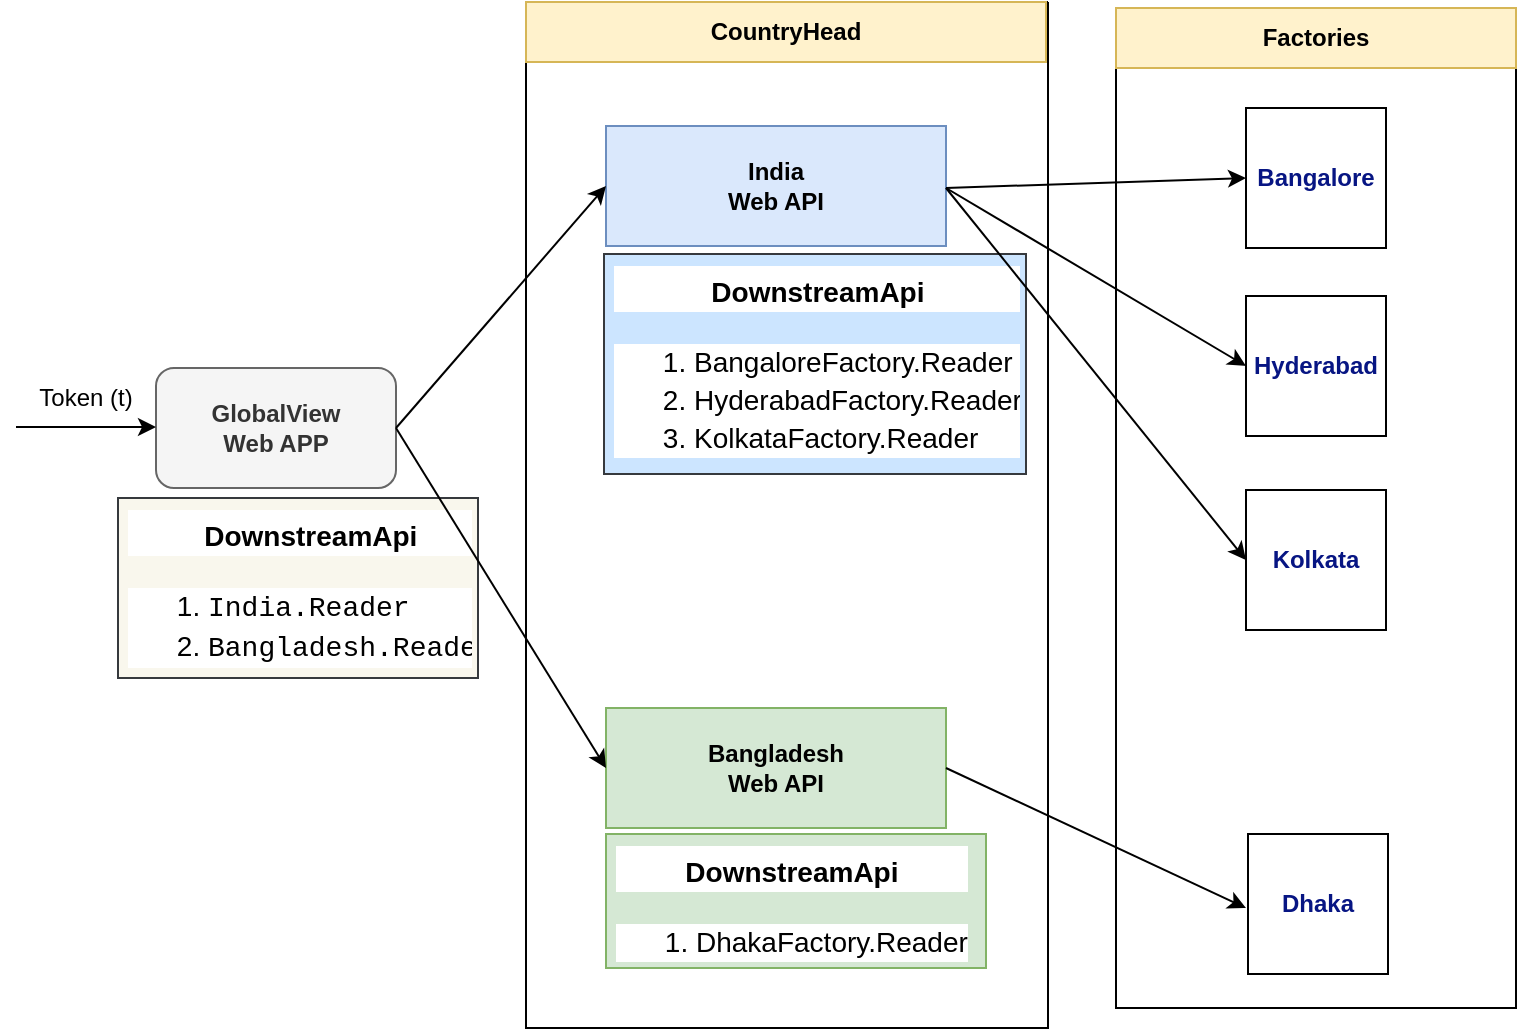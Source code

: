 <mxfile version="24.0.0" type="device">
  <diagram id="C5RBs43oDa-KdzZeNtuy" name="Page-1">
    <mxGraphModel dx="1050" dy="530" grid="1" gridSize="10" guides="1" tooltips="1" connect="1" arrows="1" fold="1" page="1" pageScale="1" pageWidth="827" pageHeight="1169" math="0" shadow="0">
      <root>
        <mxCell id="WIyWlLk6GJQsqaUBKTNV-0" />
        <mxCell id="WIyWlLk6GJQsqaUBKTNV-1" parent="WIyWlLk6GJQsqaUBKTNV-0" />
        <mxCell id="UDYYu-_8wYLxsJjVWmpE-0" value="&lt;b&gt;GlobalView&lt;br&gt;Web APP&lt;/b&gt;" style="rounded=1;whiteSpace=wrap;html=1;fillColor=#f5f5f5;strokeColor=#666666;fontColor=#333333;" vertex="1" parent="WIyWlLk6GJQsqaUBKTNV-1">
          <mxGeometry x="85" y="260" width="120" height="60" as="geometry" />
        </mxCell>
        <mxCell id="UDYYu-_8wYLxsJjVWmpE-1" value="" style="endArrow=classic;html=1;rounded=0;" edge="1" parent="WIyWlLk6GJQsqaUBKTNV-1">
          <mxGeometry width="50" height="50" relative="1" as="geometry">
            <mxPoint x="15" y="289.5" as="sourcePoint" />
            <mxPoint x="85" y="289.5" as="targetPoint" />
          </mxGeometry>
        </mxCell>
        <mxCell id="UDYYu-_8wYLxsJjVWmpE-3" value="Token (t)" style="text;html=1;align=center;verticalAlign=middle;whiteSpace=wrap;rounded=0;" vertex="1" parent="WIyWlLk6GJQsqaUBKTNV-1">
          <mxGeometry x="20" y="260" width="60" height="30" as="geometry" />
        </mxCell>
        <mxCell id="UDYYu-_8wYLxsJjVWmpE-4" value="&lt;b&gt;India&lt;br&gt;Web API&lt;/b&gt;" style="rounded=0;whiteSpace=wrap;html=1;fillColor=#dae8fc;strokeColor=#6c8ebf;" vertex="1" parent="WIyWlLk6GJQsqaUBKTNV-1">
          <mxGeometry x="310" y="139" width="170" height="60" as="geometry" />
        </mxCell>
        <mxCell id="UDYYu-_8wYLxsJjVWmpE-5" value="&lt;b&gt;Bangladesh&lt;br&gt;Web API&lt;/b&gt;" style="rounded=0;whiteSpace=wrap;html=1;fillColor=#d5e8d4;strokeColor=#82b366;" vertex="1" parent="WIyWlLk6GJQsqaUBKTNV-1">
          <mxGeometry x="310" y="430" width="170" height="60" as="geometry" />
        </mxCell>
        <mxCell id="UDYYu-_8wYLxsJjVWmpE-6" value="&lt;font color=&quot;#071583&quot;&gt;&lt;b&gt;Bangalore&lt;/b&gt;&lt;/font&gt;" style="whiteSpace=wrap;html=1;aspect=fixed;" vertex="1" parent="WIyWlLk6GJQsqaUBKTNV-1">
          <mxGeometry x="630" y="130" width="70" height="70" as="geometry" />
        </mxCell>
        <mxCell id="UDYYu-_8wYLxsJjVWmpE-7" value="&lt;font color=&quot;#071583&quot;&gt;&lt;b&gt;Hyderabad&lt;/b&gt;&lt;/font&gt;" style="whiteSpace=wrap;html=1;aspect=fixed;" vertex="1" parent="WIyWlLk6GJQsqaUBKTNV-1">
          <mxGeometry x="630" y="224" width="70" height="70" as="geometry" />
        </mxCell>
        <mxCell id="UDYYu-_8wYLxsJjVWmpE-8" value="&lt;font color=&quot;#071583&quot;&gt;&lt;b&gt;Kolkata&lt;/b&gt;&lt;/font&gt;" style="whiteSpace=wrap;html=1;aspect=fixed;" vertex="1" parent="WIyWlLk6GJQsqaUBKTNV-1">
          <mxGeometry x="630" y="321" width="70" height="70" as="geometry" />
        </mxCell>
        <mxCell id="UDYYu-_8wYLxsJjVWmpE-9" value="" style="endArrow=classic;html=1;rounded=0;entryX=0;entryY=0.5;entryDx=0;entryDy=0;" edge="1" parent="WIyWlLk6GJQsqaUBKTNV-1" target="UDYYu-_8wYLxsJjVWmpE-6">
          <mxGeometry width="50" height="50" relative="1" as="geometry">
            <mxPoint x="480" y="170" as="sourcePoint" />
            <mxPoint x="530" y="120" as="targetPoint" />
          </mxGeometry>
        </mxCell>
        <mxCell id="UDYYu-_8wYLxsJjVWmpE-11" value="" style="endArrow=classic;html=1;rounded=0;entryX=0;entryY=0.5;entryDx=0;entryDy=0;" edge="1" parent="WIyWlLk6GJQsqaUBKTNV-1" target="UDYYu-_8wYLxsJjVWmpE-7">
          <mxGeometry width="50" height="50" relative="1" as="geometry">
            <mxPoint x="480" y="170" as="sourcePoint" />
            <mxPoint x="530" y="120" as="targetPoint" />
          </mxGeometry>
        </mxCell>
        <mxCell id="UDYYu-_8wYLxsJjVWmpE-12" value="" style="endArrow=classic;html=1;rounded=0;entryX=0;entryY=0.5;entryDx=0;entryDy=0;" edge="1" parent="WIyWlLk6GJQsqaUBKTNV-1" target="UDYYu-_8wYLxsJjVWmpE-4">
          <mxGeometry width="50" height="50" relative="1" as="geometry">
            <mxPoint x="205" y="290" as="sourcePoint" />
            <mxPoint x="255" y="240" as="targetPoint" />
          </mxGeometry>
        </mxCell>
        <mxCell id="UDYYu-_8wYLxsJjVWmpE-14" value="&lt;font color=&quot;#071583&quot;&gt;&lt;b&gt;Dhaka&lt;/b&gt;&lt;/font&gt;" style="whiteSpace=wrap;html=1;aspect=fixed;" vertex="1" parent="WIyWlLk6GJQsqaUBKTNV-1">
          <mxGeometry x="631" y="493" width="70" height="70" as="geometry" />
        </mxCell>
        <mxCell id="UDYYu-_8wYLxsJjVWmpE-15" value="" style="endArrow=classic;html=1;rounded=0;" edge="1" parent="WIyWlLk6GJQsqaUBKTNV-1">
          <mxGeometry width="50" height="50" relative="1" as="geometry">
            <mxPoint x="480" y="460" as="sourcePoint" />
            <mxPoint x="630" y="530" as="targetPoint" />
          </mxGeometry>
        </mxCell>
        <mxCell id="UDYYu-_8wYLxsJjVWmpE-16" value="" style="swimlane;startSize=0;" vertex="1" parent="WIyWlLk6GJQsqaUBKTNV-1">
          <mxGeometry x="565" y="80" width="200" height="500" as="geometry" />
        </mxCell>
        <mxCell id="UDYYu-_8wYLxsJjVWmpE-17" value="&lt;b&gt;Factories&lt;/b&gt;" style="text;html=1;align=center;verticalAlign=middle;whiteSpace=wrap;rounded=0;fillColor=#fff2cc;strokeColor=#d6b656;" vertex="1" parent="UDYYu-_8wYLxsJjVWmpE-16">
          <mxGeometry width="200" height="30" as="geometry" />
        </mxCell>
        <mxCell id="UDYYu-_8wYLxsJjVWmpE-18" value="&lt;h1&gt;&lt;div style=&quot;text-align: center; background-color: rgb(255, 255, 255); line-height: 19px; white-space: pre;&quot;&gt;&lt;font style=&quot;font-size: 14px;&quot; face=&quot;Helvetica&quot;&gt;DownstreamApi&lt;/font&gt;&lt;/div&gt;&lt;/h1&gt;&lt;div style=&quot;background-color: rgb(255, 255, 255); font-size: 14px; line-height: 19px; white-space: pre;&quot;&gt;&lt;div style=&quot;line-height: 19px;&quot;&gt;&lt;ol&gt;&lt;li&gt;BangaloreFactory.Reader&lt;/li&gt;&lt;li&gt;HyderabadFactory.Reader&lt;/li&gt;&lt;li&gt;KolkataFactory.Reader&lt;/li&gt;&lt;/ol&gt;&lt;/div&gt;&lt;/div&gt;&lt;div style=&quot;background-color: rgb(255, 255, 255); font-size: 14px; line-height: 19px; white-space: pre;&quot;&gt;&lt;font face=&quot;Consolas, Courier New, monospace&quot;&gt;&lt;br&gt;&lt;/font&gt;&lt;/div&gt;" style="text;html=1;spacing=5;spacingTop=-20;whiteSpace=wrap;overflow=hidden;rounded=0;fillColor=#cce5ff;strokeColor=#36393d;" vertex="1" parent="WIyWlLk6GJQsqaUBKTNV-1">
          <mxGeometry x="309" y="203" width="211" height="110" as="geometry" />
        </mxCell>
        <mxCell id="UDYYu-_8wYLxsJjVWmpE-19" value="&lt;h1&gt;&lt;div style=&quot;text-align: center; background-color: rgb(255, 255, 255); line-height: 19px; white-space: pre;&quot;&gt;&lt;font style=&quot;font-size: 14px;&quot; face=&quot;Helvetica&quot;&gt;DownstreamApi&lt;/font&gt;&lt;/div&gt;&lt;/h1&gt;&lt;div style=&quot;background-color: rgb(255, 255, 255); font-size: 14px; line-height: 19px; white-space: pre;&quot;&gt;&lt;div style=&quot;line-height: 19px;&quot;&gt;&lt;ol&gt;&lt;li&gt;DhakaFactory.Reader&lt;/li&gt;&lt;/ol&gt;&lt;/div&gt;&lt;/div&gt;" style="text;html=1;spacing=5;spacingTop=-20;whiteSpace=wrap;overflow=hidden;rounded=0;fillColor=#d5e8d4;strokeColor=#82b366;" vertex="1" parent="WIyWlLk6GJQsqaUBKTNV-1">
          <mxGeometry x="310" y="493" width="190" height="67" as="geometry" />
        </mxCell>
        <mxCell id="UDYYu-_8wYLxsJjVWmpE-10" value="" style="endArrow=classic;html=1;rounded=0;entryX=0;entryY=0.5;entryDx=0;entryDy=0;" edge="1" parent="WIyWlLk6GJQsqaUBKTNV-1" target="UDYYu-_8wYLxsJjVWmpE-8">
          <mxGeometry width="50" height="50" relative="1" as="geometry">
            <mxPoint x="480" y="170" as="sourcePoint" />
            <mxPoint x="530" y="120" as="targetPoint" />
          </mxGeometry>
        </mxCell>
        <mxCell id="UDYYu-_8wYLxsJjVWmpE-20" value="&lt;h1&gt;&lt;div style=&quot;text-align: center; background-color: rgb(255, 255, 255); line-height: 19px; white-space: pre;&quot;&gt;&lt;font style=&quot;font-size: 14px;&quot; face=&quot;Helvetica&quot;&gt;DownstreamApi&lt;/font&gt;&lt;/div&gt;&lt;/h1&gt;&lt;div style=&quot;background-color: rgb(255, 255, 255); font-size: 14px; line-height: 19px; white-space: pre;&quot;&gt;&lt;div style=&quot;line-height: 19px;&quot;&gt;&lt;ol&gt;&lt;li&gt;&lt;div style=&quot;font-family: Consolas, &amp;quot;Courier New&amp;quot;, monospace; line-height: 19px;&quot;&gt;India.Reader&lt;/div&gt;&lt;/li&gt;&lt;li&gt;&lt;div style=&quot;font-family: Consolas, &amp;quot;Courier New&amp;quot;, monospace; line-height: 19px;&quot;&gt;Bangladesh.Reader&lt;/div&gt;&lt;/li&gt;&lt;/ol&gt;&lt;/div&gt;&lt;/div&gt;" style="text;html=1;spacing=5;spacingTop=-20;whiteSpace=wrap;overflow=hidden;rounded=0;fillColor=#f9f7ed;strokeColor=#36393d;" vertex="1" parent="WIyWlLk6GJQsqaUBKTNV-1">
          <mxGeometry x="66" y="325" width="180" height="90" as="geometry" />
        </mxCell>
        <mxCell id="UDYYu-_8wYLxsJjVWmpE-13" value="" style="endArrow=classic;html=1;rounded=0;entryX=0;entryY=0.5;entryDx=0;entryDy=0;exitX=1;exitY=0.5;exitDx=0;exitDy=0;" edge="1" parent="WIyWlLk6GJQsqaUBKTNV-1" source="UDYYu-_8wYLxsJjVWmpE-0" target="UDYYu-_8wYLxsJjVWmpE-5">
          <mxGeometry width="50" height="50" relative="1" as="geometry">
            <mxPoint x="215" y="300" as="sourcePoint" />
            <mxPoint x="320" y="179" as="targetPoint" />
          </mxGeometry>
        </mxCell>
        <mxCell id="UDYYu-_8wYLxsJjVWmpE-21" value="" style="swimlane;startSize=0;" vertex="1" parent="WIyWlLk6GJQsqaUBKTNV-1">
          <mxGeometry x="270" y="77" width="261" height="513" as="geometry" />
        </mxCell>
        <mxCell id="UDYYu-_8wYLxsJjVWmpE-22" value="&lt;b&gt;CountryHead&lt;/b&gt;" style="text;html=1;align=center;verticalAlign=middle;whiteSpace=wrap;rounded=0;fillColor=#fff2cc;strokeColor=#d6b656;" vertex="1" parent="UDYYu-_8wYLxsJjVWmpE-21">
          <mxGeometry width="260" height="30" as="geometry" />
        </mxCell>
      </root>
    </mxGraphModel>
  </diagram>
</mxfile>
